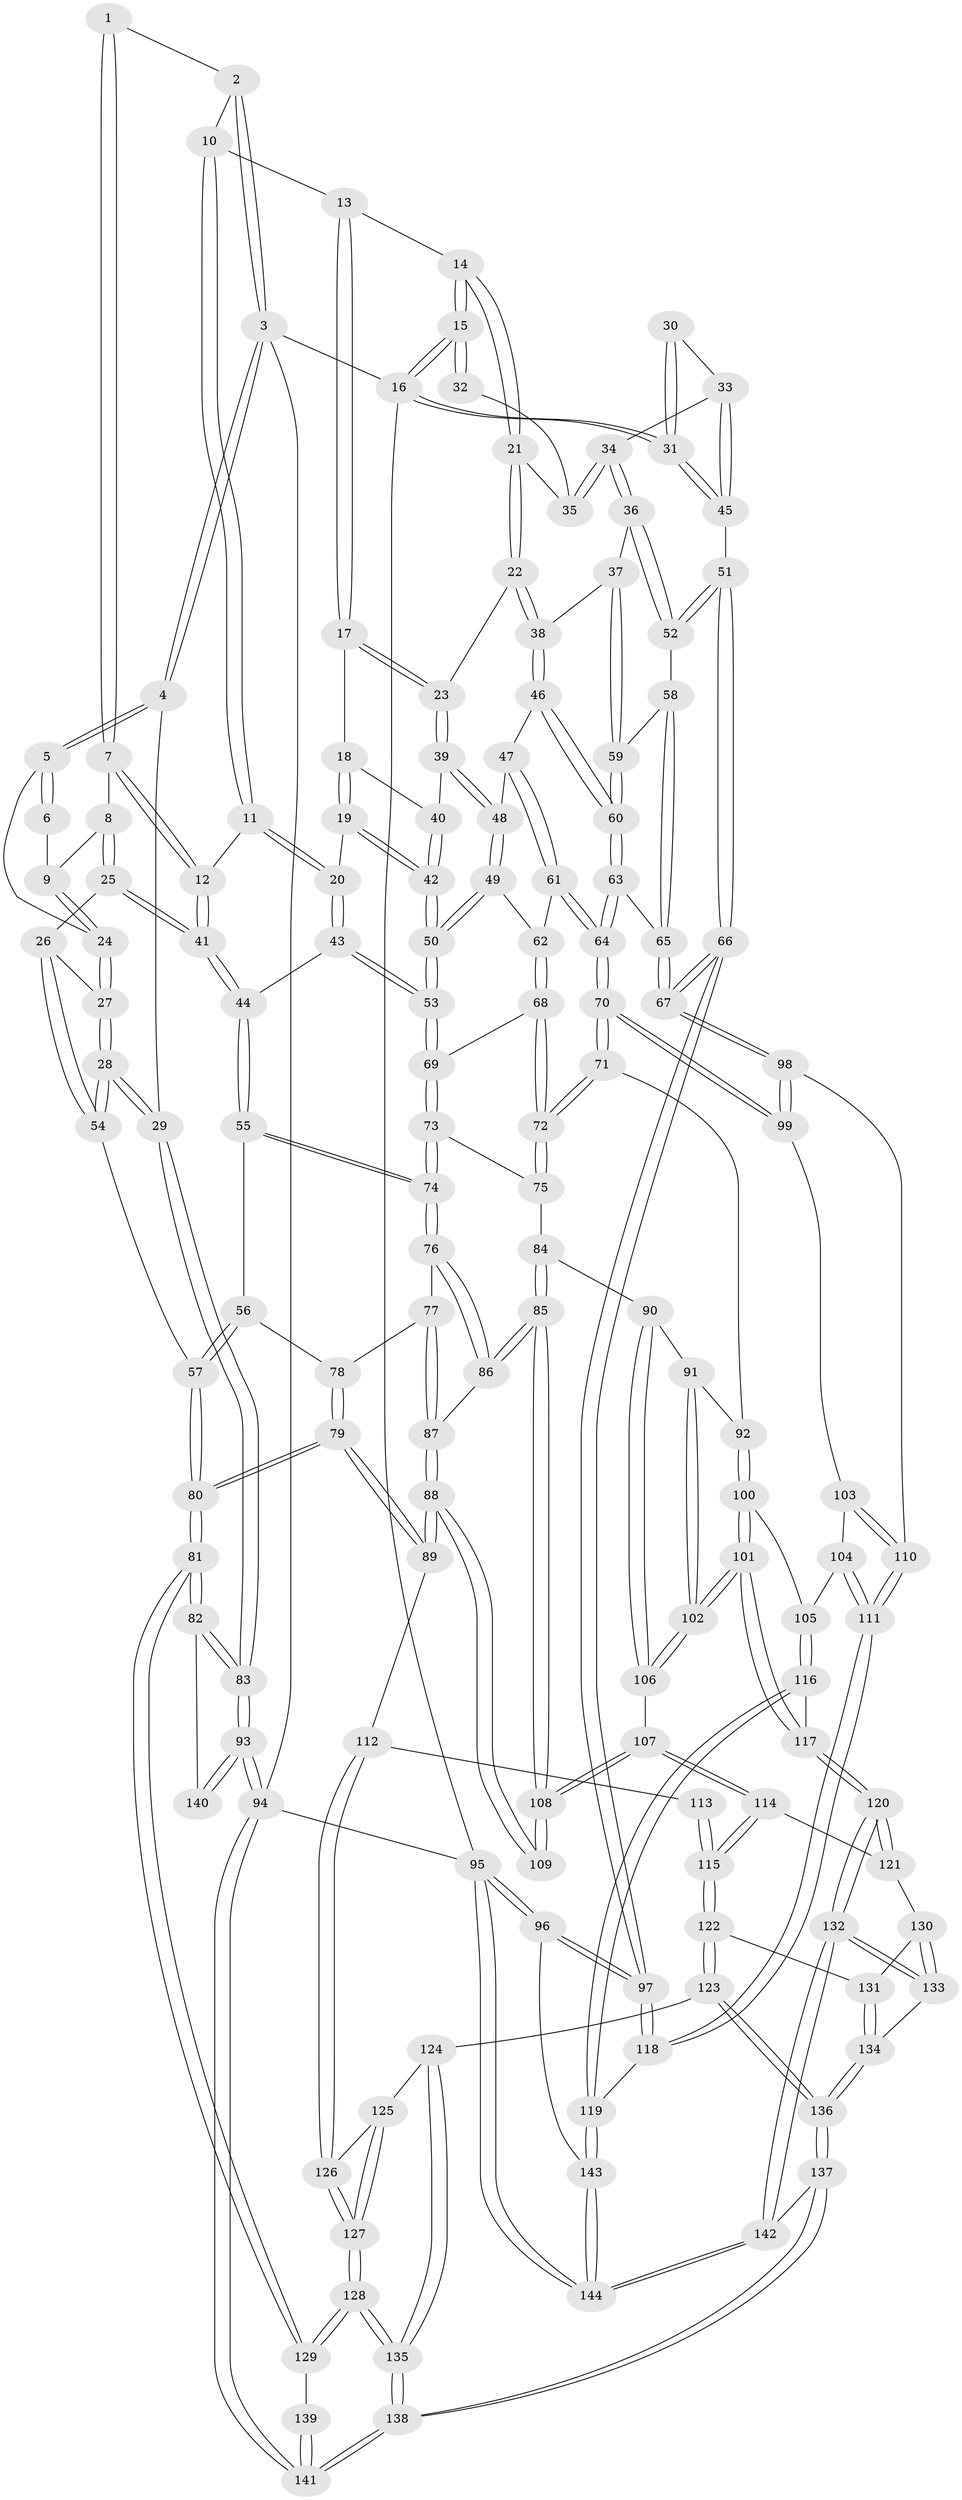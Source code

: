 // coarse degree distribution, {3: 0.16666666666666666, 5: 0.3194444444444444, 7: 0.041666666666666664, 4: 0.3472222222222222, 10: 0.027777777777777776, 6: 0.05555555555555555, 2: 0.013888888888888888, 8: 0.027777777777777776}
// Generated by graph-tools (version 1.1) at 2025/05/03/04/25 22:05:16]
// undirected, 144 vertices, 357 edges
graph export_dot {
graph [start="1"]
  node [color=gray90,style=filled];
  1 [pos="+0.2731313896616662+0"];
  2 [pos="+0.32295217300807527+0"];
  3 [pos="+0+0"];
  4 [pos="+0+0"];
  5 [pos="+0.07447800895603564+0.06230686499614891"];
  6 [pos="+0.2558592923577684+0"];
  7 [pos="+0.3263151603165475+0.14686903315926156"];
  8 [pos="+0.19181129014624976+0.1070285270624062"];
  9 [pos="+0.19066694789129493+0.10587129465940667"];
  10 [pos="+0.5064727512832123+0"];
  11 [pos="+0.39651346919841407+0.17035915196105036"];
  12 [pos="+0.34963792519981435+0.1691848319991713"];
  13 [pos="+0.6529760935258223+0"];
  14 [pos="+0.6975390503675183+0"];
  15 [pos="+1+0"];
  16 [pos="+1+0"];
  17 [pos="+0.6360057335182181+0.07488639798790281"];
  18 [pos="+0.5276749535763915+0.16292924959022048"];
  19 [pos="+0.43873150381968834+0.20332215907259651"];
  20 [pos="+0.4275245076749921+0.19605952554182254"];
  21 [pos="+0.8380588967204858+0.14219310397309548"];
  22 [pos="+0.7843105263616157+0.18771192040474166"];
  23 [pos="+0.7066174649413769+0.20815944638839168"];
  24 [pos="+0.09082556954948096+0.07948285636317699"];
  25 [pos="+0.18114716002429804+0.25776622871538984"];
  26 [pos="+0.16198259220821162+0.2568735372937304"];
  27 [pos="+0.09988733168412675+0.21296244124421315"];
  28 [pos="+0+0.30370752155025094"];
  29 [pos="+0+0.2982611735466169"];
  30 [pos="+0.9694205163491961+0.1654368157907586"];
  31 [pos="+1+0"];
  32 [pos="+0.9049182304976184+0.1206114437731331"];
  33 [pos="+0.9763796971986244+0.23962351214318364"];
  34 [pos="+0.9359716397180778+0.25190369551122777"];
  35 [pos="+0.8704665079415747+0.14463571317472304"];
  36 [pos="+0.9337403774306345+0.2553475442556741"];
  37 [pos="+0.8749509995219209+0.2971582027363138"];
  38 [pos="+0.8686175416760816+0.2986893652954379"];
  39 [pos="+0.7064108875483514+0.20872475309550326"];
  40 [pos="+0.6035395706395893+0.22688109847719296"];
  41 [pos="+0.23223903866826462+0.2803385596298129"];
  42 [pos="+0.4953193272874798+0.3298465095463172"];
  43 [pos="+0.3307843937244024+0.3382331982920748"];
  44 [pos="+0.2523026200683365+0.36057036457398783"];
  45 [pos="+1+0.2415078252478725"];
  46 [pos="+0.8427917905630053+0.3231689589507025"];
  47 [pos="+0.7337402093060365+0.3134923475184986"];
  48 [pos="+0.7037175704364882+0.26254197005939434"];
  49 [pos="+0.5912081930340379+0.3333566082712357"];
  50 [pos="+0.49651724673039915+0.3351832012224417"];
  51 [pos="+1+0.34202798851058225"];
  52 [pos="+0.9751934271343985+0.34949718769145344"];
  53 [pos="+0.4894783483743895+0.35390311861977314"];
  54 [pos="+0.05103767234951013+0.3736176946654055"];
  55 [pos="+0.2502842125264739+0.3796227099698035"];
  56 [pos="+0.17903763757475272+0.4318787640411855"];
  57 [pos="+0.1256275916317262+0.45206788117109675"];
  58 [pos="+0.9462920997070505+0.3808028227657198"];
  59 [pos="+0.923875066760876+0.36317859134222297"];
  60 [pos="+0.8432487820090017+0.3973775067651893"];
  61 [pos="+0.7264518930197574+0.37198962093342364"];
  62 [pos="+0.6582064139738866+0.40139072991612534"];
  63 [pos="+0.830002806576757+0.4962739135216839"];
  64 [pos="+0.8148018210796455+0.5033755756621409"];
  65 [pos="+0.9408322751616564+0.49388794048156387"];
  66 [pos="+1+0.589479124914698"];
  67 [pos="+1+0.5897198595957558"];
  68 [pos="+0.6465490818530062+0.44093569055166015"];
  69 [pos="+0.48716428604664486+0.36938413483814764"];
  70 [pos="+0.795650635023015+0.5259729810113953"];
  71 [pos="+0.6700093715256579+0.5388156330164394"];
  72 [pos="+0.6493696625461759+0.5109524114783542"];
  73 [pos="+0.47058207407113556+0.42695990030366343"];
  74 [pos="+0.34797993870229443+0.46741035849848017"];
  75 [pos="+0.48512366896258563+0.4519834071276036"];
  76 [pos="+0.33762563759155284+0.502471356481267"];
  77 [pos="+0.2772251237184044+0.530422992601267"];
  78 [pos="+0.23599569112979268+0.5122780009916403"];
  79 [pos="+0.08488782365524344+0.6687792137865117"];
  80 [pos="+0.06672484544483906+0.6642497505482736"];
  81 [pos="+0+0.6863968686553734"];
  82 [pos="+0+0.6932911396117041"];
  83 [pos="+0+0.6926212740246499"];
  84 [pos="+0.4872501440851479+0.5091555351673912"];
  85 [pos="+0.40148366641587124+0.6544269998892398"];
  86 [pos="+0.37250722974742423+0.6217597083998758"];
  87 [pos="+0.22586053225718483+0.6120468092943195"];
  88 [pos="+0.10466768163806119+0.6690377151064089"];
  89 [pos="+0.09465907832650094+0.6719546754460987"];
  90 [pos="+0.5578148521977844+0.5985320937480257"];
  91 [pos="+0.6396516558723092+0.5640950821033257"];
  92 [pos="+0.6674091969218678+0.5427992266785808"];
  93 [pos="+0+1"];
  94 [pos="+0+1"];
  95 [pos="+1+1"];
  96 [pos="+1+1"];
  97 [pos="+1+1"];
  98 [pos="+0.9719067318390452+0.6912155255790555"];
  99 [pos="+0.8040115020642771+0.5764799923416897"];
  100 [pos="+0.6962137489303228+0.7252569885858814"];
  101 [pos="+0.6152366976082058+0.7513251595680429"];
  102 [pos="+0.6103101768150263+0.7464753333288436"];
  103 [pos="+0.7914258084598359+0.666495686288397"];
  104 [pos="+0.7821492175895736+0.6775700791702587"];
  105 [pos="+0.7241520750147147+0.7279926885251998"];
  106 [pos="+0.5134676994015545+0.6845947321822307"];
  107 [pos="+0.41712392174336355+0.6936638997991091"];
  108 [pos="+0.411961978827993+0.6854604678923115"];
  109 [pos="+0.30852243041356364+0.6862238222090495"];
  110 [pos="+0.9261739232481072+0.7336035192373038"];
  111 [pos="+0.8862102501832148+0.8375331015265266"];
  112 [pos="+0.1035934756189437+0.6813491916321909"];
  113 [pos="+0.24786392799236748+0.7541518610913721"];
  114 [pos="+0.4050613842940484+0.7335703213336294"];
  115 [pos="+0.32934689626345887+0.8021654028309746"];
  116 [pos="+0.8076610947097339+0.8617983265818976"];
  117 [pos="+0.594455204215782+0.882779175520662"];
  118 [pos="+0.8830290342312888+0.8491650782394652"];
  119 [pos="+0.8380941749656946+0.8785076779601707"];
  120 [pos="+0.5864321460058867+0.8939723039753069"];
  121 [pos="+0.4614883520286351+0.8191913292733451"];
  122 [pos="+0.31328690992835295+0.8608978225550714"];
  123 [pos="+0.29397109081910966+0.882859083385999"];
  124 [pos="+0.24973216133670165+0.8765667246805955"];
  125 [pos="+0.19131280130556913+0.8338242364773805"];
  126 [pos="+0.14828535722581773+0.7704195400507421"];
  127 [pos="+0.13066992703249306+0.9178889543616489"];
  128 [pos="+0.12031573378092013+0.9412937780888413"];
  129 [pos="+0.10550720471011599+0.9323567690195664"];
  130 [pos="+0.4187250566995862+0.8922301889351898"];
  131 [pos="+0.3601056108379248+0.8796670199719231"];
  132 [pos="+0.5765386498426927+0.9476619455580024"];
  133 [pos="+0.4380193422981478+0.9199422091829662"];
  134 [pos="+0.4036683592403305+0.9592920408539337"];
  135 [pos="+0.1303375381733658+0.9538328297012658"];
  136 [pos="+0.30640059823370147+1"];
  137 [pos="+0.2965748452634234+1"];
  138 [pos="+0.22094925088289724+1"];
  139 [pos="+0.05104565580545894+0.9422746232490687"];
  140 [pos="+0.03513581884961729+0.932352795870329"];
  141 [pos="+0+1"];
  142 [pos="+0.6112126983829066+1"];
  143 [pos="+0.8288748718418324+0.9591621877613271"];
  144 [pos="+0.7495155356400344+1"];
  1 -- 2;
  1 -- 7;
  1 -- 7;
  2 -- 3;
  2 -- 3;
  2 -- 10;
  3 -- 4;
  3 -- 4;
  3 -- 16;
  3 -- 94;
  4 -- 5;
  4 -- 5;
  4 -- 29;
  5 -- 6;
  5 -- 6;
  5 -- 24;
  6 -- 9;
  7 -- 8;
  7 -- 12;
  7 -- 12;
  8 -- 9;
  8 -- 25;
  8 -- 25;
  9 -- 24;
  9 -- 24;
  10 -- 11;
  10 -- 11;
  10 -- 13;
  11 -- 12;
  11 -- 20;
  11 -- 20;
  12 -- 41;
  12 -- 41;
  13 -- 14;
  13 -- 17;
  13 -- 17;
  14 -- 15;
  14 -- 15;
  14 -- 21;
  14 -- 21;
  15 -- 16;
  15 -- 16;
  15 -- 32;
  15 -- 32;
  16 -- 31;
  16 -- 31;
  16 -- 95;
  17 -- 18;
  17 -- 23;
  17 -- 23;
  18 -- 19;
  18 -- 19;
  18 -- 40;
  19 -- 20;
  19 -- 42;
  19 -- 42;
  20 -- 43;
  20 -- 43;
  21 -- 22;
  21 -- 22;
  21 -- 35;
  22 -- 23;
  22 -- 38;
  22 -- 38;
  23 -- 39;
  23 -- 39;
  24 -- 27;
  24 -- 27;
  25 -- 26;
  25 -- 41;
  25 -- 41;
  26 -- 27;
  26 -- 54;
  26 -- 54;
  27 -- 28;
  27 -- 28;
  28 -- 29;
  28 -- 29;
  28 -- 54;
  28 -- 54;
  29 -- 83;
  29 -- 83;
  30 -- 31;
  30 -- 31;
  30 -- 33;
  31 -- 45;
  31 -- 45;
  32 -- 35;
  33 -- 34;
  33 -- 45;
  33 -- 45;
  34 -- 35;
  34 -- 35;
  34 -- 36;
  34 -- 36;
  36 -- 37;
  36 -- 52;
  36 -- 52;
  37 -- 38;
  37 -- 59;
  37 -- 59;
  38 -- 46;
  38 -- 46;
  39 -- 40;
  39 -- 48;
  39 -- 48;
  40 -- 42;
  40 -- 42;
  41 -- 44;
  41 -- 44;
  42 -- 50;
  42 -- 50;
  43 -- 44;
  43 -- 53;
  43 -- 53;
  44 -- 55;
  44 -- 55;
  45 -- 51;
  46 -- 47;
  46 -- 60;
  46 -- 60;
  47 -- 48;
  47 -- 61;
  47 -- 61;
  48 -- 49;
  48 -- 49;
  49 -- 50;
  49 -- 50;
  49 -- 62;
  50 -- 53;
  50 -- 53;
  51 -- 52;
  51 -- 52;
  51 -- 66;
  51 -- 66;
  52 -- 58;
  53 -- 69;
  53 -- 69;
  54 -- 57;
  55 -- 56;
  55 -- 74;
  55 -- 74;
  56 -- 57;
  56 -- 57;
  56 -- 78;
  57 -- 80;
  57 -- 80;
  58 -- 59;
  58 -- 65;
  58 -- 65;
  59 -- 60;
  59 -- 60;
  60 -- 63;
  60 -- 63;
  61 -- 62;
  61 -- 64;
  61 -- 64;
  62 -- 68;
  62 -- 68;
  63 -- 64;
  63 -- 64;
  63 -- 65;
  64 -- 70;
  64 -- 70;
  65 -- 67;
  65 -- 67;
  66 -- 67;
  66 -- 67;
  66 -- 97;
  66 -- 97;
  67 -- 98;
  67 -- 98;
  68 -- 69;
  68 -- 72;
  68 -- 72;
  69 -- 73;
  69 -- 73;
  70 -- 71;
  70 -- 71;
  70 -- 99;
  70 -- 99;
  71 -- 72;
  71 -- 72;
  71 -- 92;
  72 -- 75;
  72 -- 75;
  73 -- 74;
  73 -- 74;
  73 -- 75;
  74 -- 76;
  74 -- 76;
  75 -- 84;
  76 -- 77;
  76 -- 86;
  76 -- 86;
  77 -- 78;
  77 -- 87;
  77 -- 87;
  78 -- 79;
  78 -- 79;
  79 -- 80;
  79 -- 80;
  79 -- 89;
  79 -- 89;
  80 -- 81;
  80 -- 81;
  81 -- 82;
  81 -- 82;
  81 -- 129;
  81 -- 129;
  82 -- 83;
  82 -- 83;
  82 -- 140;
  83 -- 93;
  83 -- 93;
  84 -- 85;
  84 -- 85;
  84 -- 90;
  85 -- 86;
  85 -- 86;
  85 -- 108;
  85 -- 108;
  86 -- 87;
  87 -- 88;
  87 -- 88;
  88 -- 89;
  88 -- 89;
  88 -- 109;
  88 -- 109;
  89 -- 112;
  90 -- 91;
  90 -- 106;
  90 -- 106;
  91 -- 92;
  91 -- 102;
  91 -- 102;
  92 -- 100;
  92 -- 100;
  93 -- 94;
  93 -- 94;
  93 -- 140;
  93 -- 140;
  94 -- 141;
  94 -- 141;
  94 -- 95;
  95 -- 96;
  95 -- 96;
  95 -- 144;
  95 -- 144;
  96 -- 97;
  96 -- 97;
  96 -- 143;
  97 -- 118;
  97 -- 118;
  98 -- 99;
  98 -- 99;
  98 -- 110;
  99 -- 103;
  100 -- 101;
  100 -- 101;
  100 -- 105;
  101 -- 102;
  101 -- 102;
  101 -- 117;
  101 -- 117;
  102 -- 106;
  102 -- 106;
  103 -- 104;
  103 -- 110;
  103 -- 110;
  104 -- 105;
  104 -- 111;
  104 -- 111;
  105 -- 116;
  105 -- 116;
  106 -- 107;
  107 -- 108;
  107 -- 108;
  107 -- 114;
  107 -- 114;
  108 -- 109;
  108 -- 109;
  110 -- 111;
  110 -- 111;
  111 -- 118;
  111 -- 118;
  112 -- 113;
  112 -- 126;
  112 -- 126;
  113 -- 115;
  113 -- 115;
  114 -- 115;
  114 -- 115;
  114 -- 121;
  115 -- 122;
  115 -- 122;
  116 -- 117;
  116 -- 119;
  116 -- 119;
  117 -- 120;
  117 -- 120;
  118 -- 119;
  119 -- 143;
  119 -- 143;
  120 -- 121;
  120 -- 121;
  120 -- 132;
  120 -- 132;
  121 -- 130;
  122 -- 123;
  122 -- 123;
  122 -- 131;
  123 -- 124;
  123 -- 136;
  123 -- 136;
  124 -- 125;
  124 -- 135;
  124 -- 135;
  125 -- 126;
  125 -- 127;
  125 -- 127;
  126 -- 127;
  126 -- 127;
  127 -- 128;
  127 -- 128;
  128 -- 129;
  128 -- 129;
  128 -- 135;
  128 -- 135;
  129 -- 139;
  130 -- 131;
  130 -- 133;
  130 -- 133;
  131 -- 134;
  131 -- 134;
  132 -- 133;
  132 -- 133;
  132 -- 142;
  132 -- 142;
  133 -- 134;
  134 -- 136;
  134 -- 136;
  135 -- 138;
  135 -- 138;
  136 -- 137;
  136 -- 137;
  137 -- 138;
  137 -- 138;
  137 -- 142;
  138 -- 141;
  138 -- 141;
  139 -- 141;
  139 -- 141;
  142 -- 144;
  142 -- 144;
  143 -- 144;
  143 -- 144;
}
